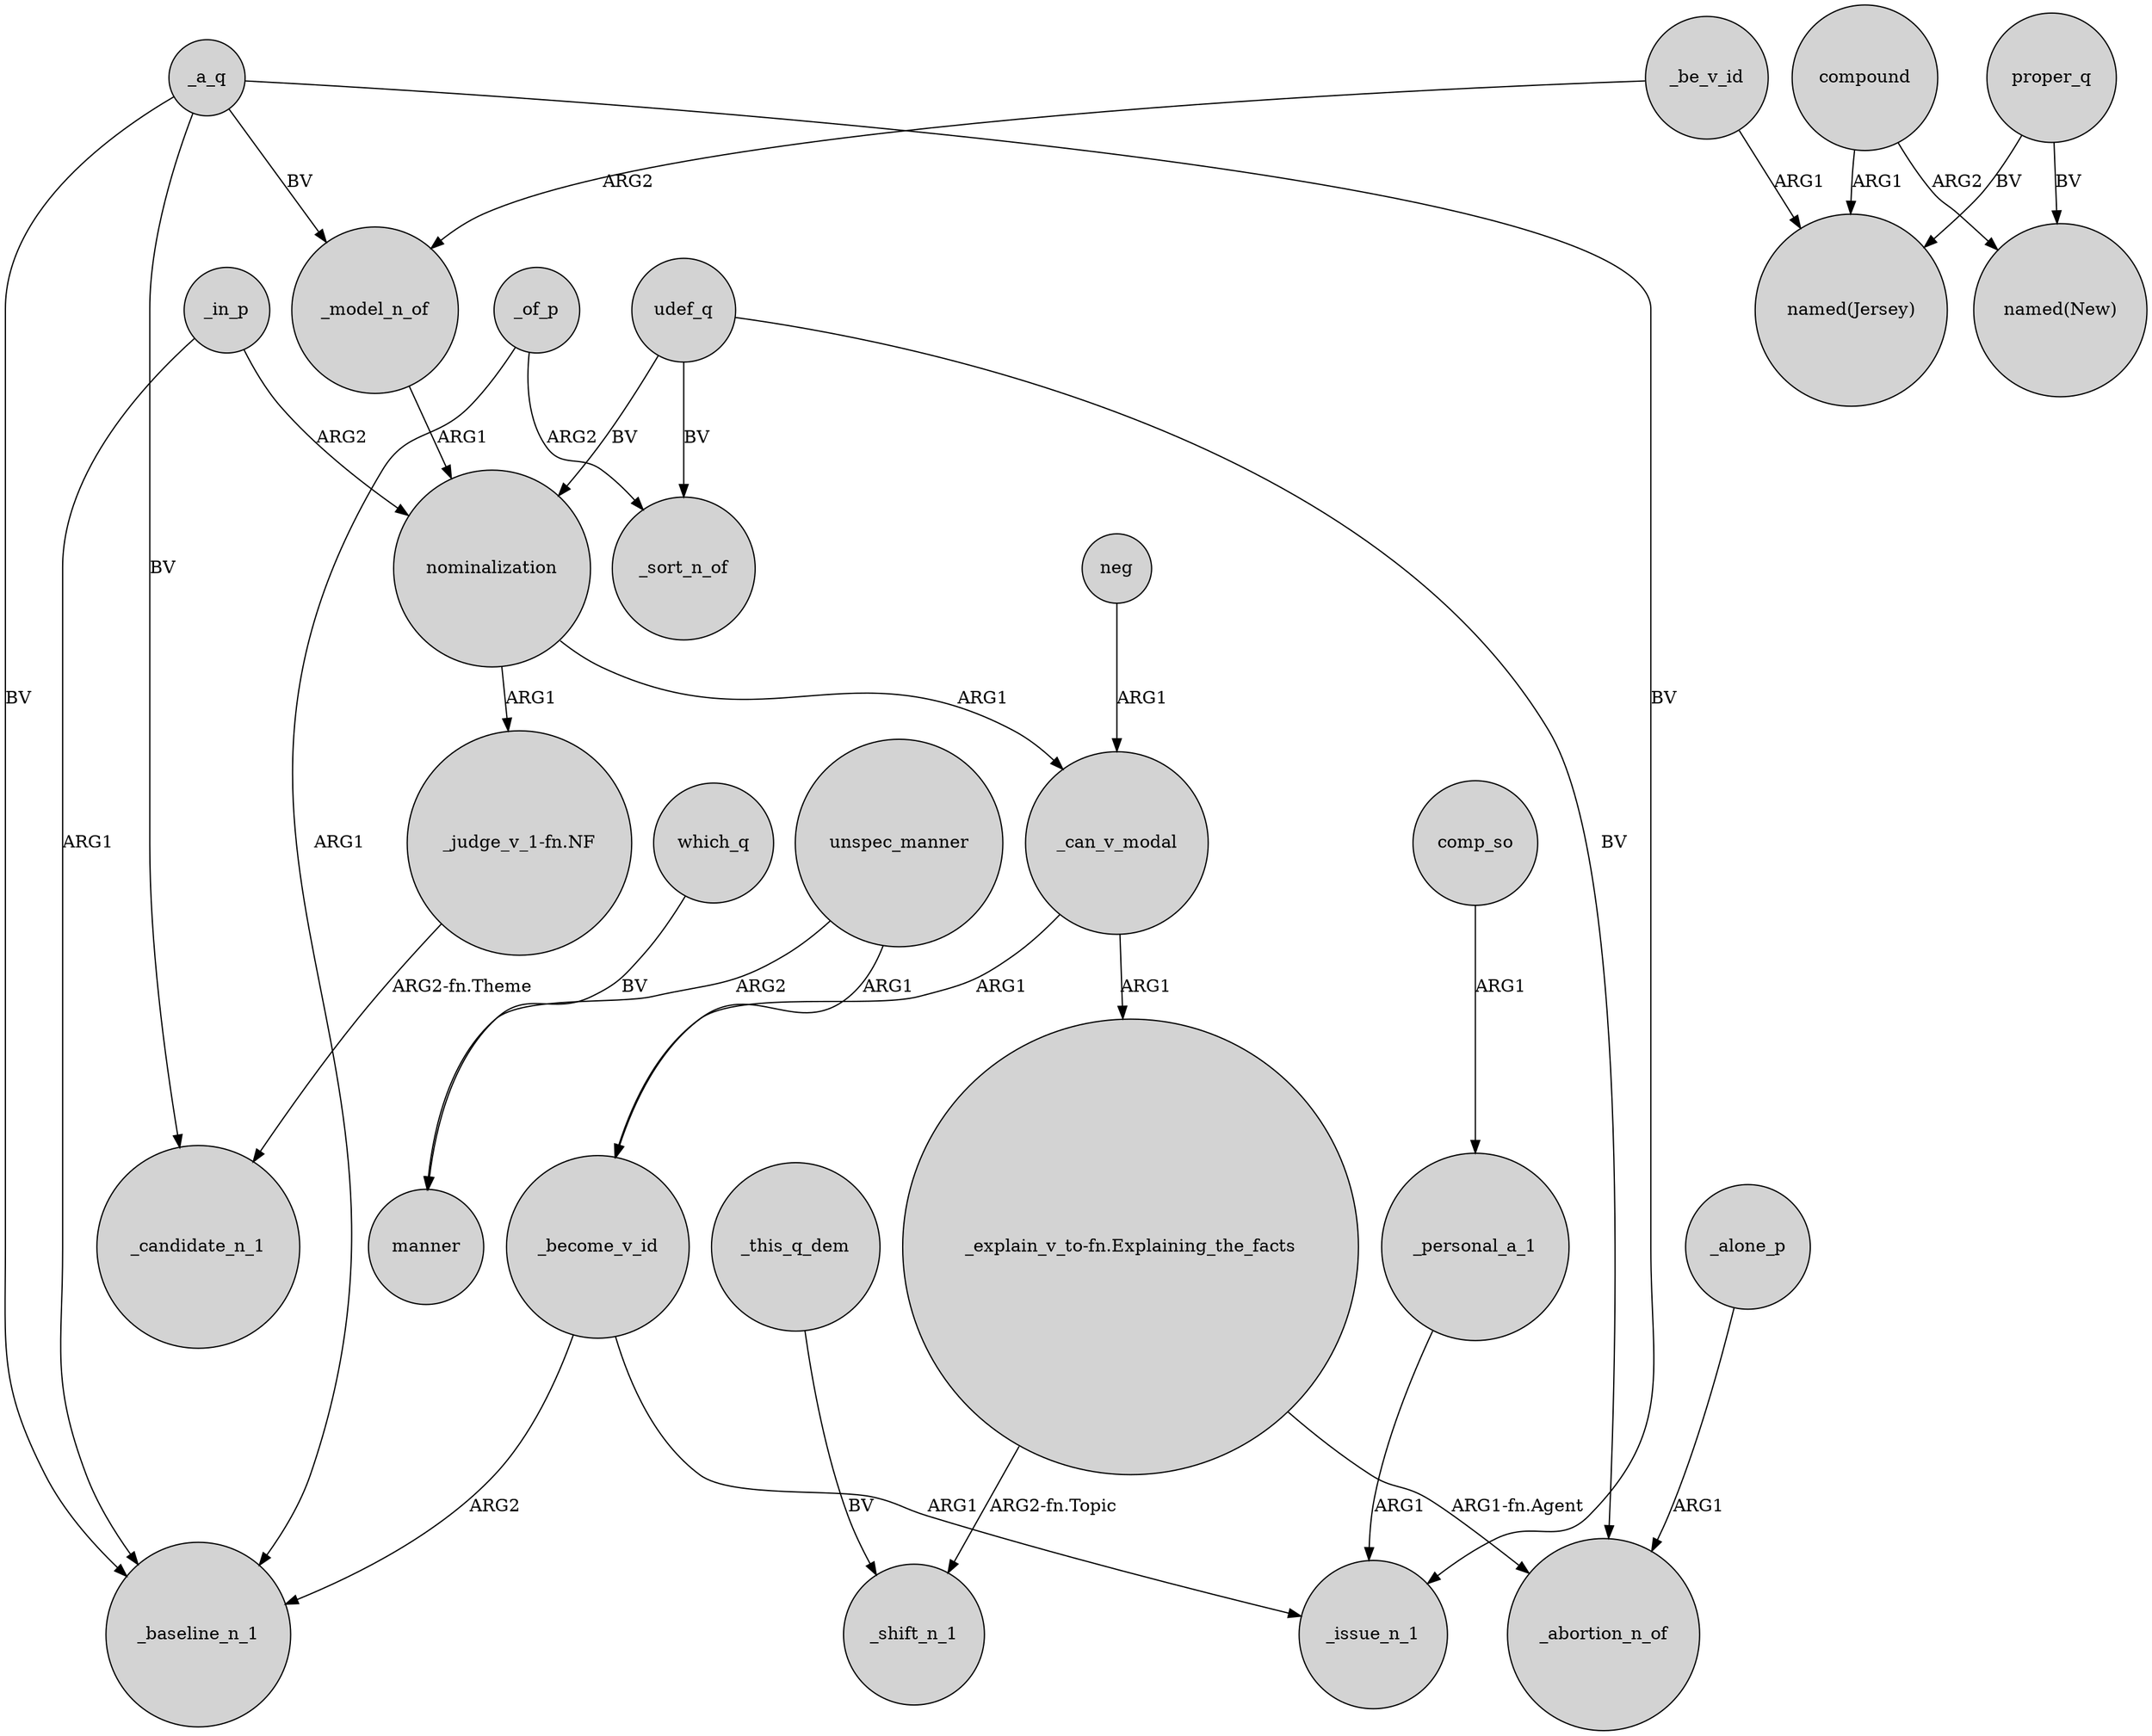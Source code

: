 digraph {
	node [shape=circle style=filled]
	_become_v_id -> _baseline_n_1 [label=ARG2]
	_personal_a_1 -> _issue_n_1 [label=ARG1]
	compound -> "named(New)" [label=ARG2]
	_become_v_id -> _issue_n_1 [label=ARG1]
	nominalization -> "_judge_v_1-fn.NF" [label=ARG1]
	proper_q -> "named(New)" [label=BV]
	unspec_manner -> _become_v_id [label=ARG1]
	udef_q -> _sort_n_of [label=BV]
	_can_v_modal -> _become_v_id [label=ARG1]
	_a_q -> _issue_n_1 [label=BV]
	_alone_p -> _abortion_n_of [label=ARG1]
	_a_q -> _model_n_of [label=BV]
	_of_p -> _baseline_n_1 [label=ARG1]
	which_q -> manner [label=BV]
	"_judge_v_1-fn.NF" -> _candidate_n_1 [label="ARG2-fn.Theme"]
	_a_q -> _candidate_n_1 [label=BV]
	_be_v_id -> "named(Jersey)" [label=ARG1]
	_model_n_of -> nominalization [label=ARG1]
	compound -> "named(Jersey)" [label=ARG1]
	nominalization -> _can_v_modal [label=ARG1]
	proper_q -> "named(Jersey)" [label=BV]
	udef_q -> nominalization [label=BV]
	comp_so -> _personal_a_1 [label=ARG1]
	_in_p -> _baseline_n_1 [label=ARG1]
	udef_q -> _abortion_n_of [label=BV]
	_of_p -> _sort_n_of [label=ARG2]
	_a_q -> _baseline_n_1 [label=BV]
	_in_p -> nominalization [label=ARG2]
	"_explain_v_to-fn.Explaining_the_facts" -> _abortion_n_of [label="ARG1-fn.Agent"]
	_this_q_dem -> _shift_n_1 [label=BV]
	"_explain_v_to-fn.Explaining_the_facts" -> _shift_n_1 [label="ARG2-fn.Topic"]
	_be_v_id -> _model_n_of [label=ARG2]
	unspec_manner -> manner [label=ARG2]
	neg -> _can_v_modal [label=ARG1]
	_can_v_modal -> "_explain_v_to-fn.Explaining_the_facts" [label=ARG1]
}
